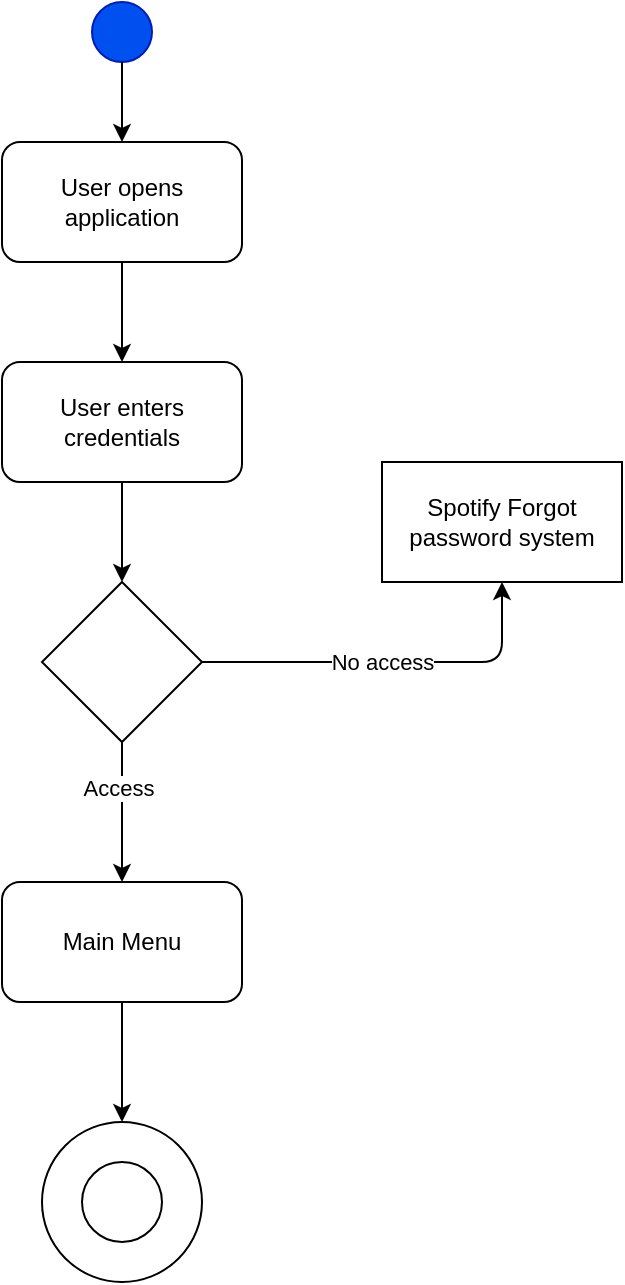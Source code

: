 <mxfile version="13.2.6" type="github"><diagram id="at3Kx5fdGHmCUkmlQL7u" name="Page-1"><mxGraphModel dx="1038" dy="580" grid="1" gridSize="10" guides="1" tooltips="1" connect="1" arrows="1" fold="1" page="1" pageScale="1" pageWidth="850" pageHeight="1100" math="0" shadow="0"><root><mxCell id="0"/><mxCell id="1" parent="0"/><mxCell id="eRXsqMiGnEmRGTgf8g63-19" value="" style="ellipse;whiteSpace=wrap;html=1;aspect=fixed;" vertex="1" parent="1"><mxGeometry x="70" y="630" width="80" height="80" as="geometry"/></mxCell><mxCell id="eRXsqMiGnEmRGTgf8g63-3" value="User opens application" style="rounded=1;whiteSpace=wrap;html=1;" parent="1" vertex="1"><mxGeometry x="50" y="140" width="120" height="60" as="geometry"/></mxCell><mxCell id="eRXsqMiGnEmRGTgf8g63-5" value="" style="ellipse;whiteSpace=wrap;html=1;aspect=fixed;fillColor=#0050ef;strokeColor=#001DBC;fontColor=#ffffff;" parent="1" vertex="1"><mxGeometry x="95" y="70" width="30" height="30" as="geometry"/></mxCell><mxCell id="eRXsqMiGnEmRGTgf8g63-6" value="" style="endArrow=classic;html=1;exitX=0.5;exitY=1;exitDx=0;exitDy=0;" parent="1" source="eRXsqMiGnEmRGTgf8g63-5" target="eRXsqMiGnEmRGTgf8g63-3" edge="1"><mxGeometry width="50" height="50" relative="1" as="geometry"><mxPoint x="200" y="140" as="sourcePoint"/><mxPoint x="250" y="90" as="targetPoint"/></mxGeometry></mxCell><mxCell id="eRXsqMiGnEmRGTgf8g63-7" value="" style="endArrow=classic;html=1;exitX=0.5;exitY=1;exitDx=0;exitDy=0;" parent="1" source="eRXsqMiGnEmRGTgf8g63-3" edge="1"><mxGeometry width="50" height="50" relative="1" as="geometry"><mxPoint x="60" y="300" as="sourcePoint"/><mxPoint x="110" y="250" as="targetPoint"/></mxGeometry></mxCell><mxCell id="eRXsqMiGnEmRGTgf8g63-8" value="User enters credentials" style="rounded=1;whiteSpace=wrap;html=1;" vertex="1" parent="1"><mxGeometry x="50" y="250" width="120" height="60" as="geometry"/></mxCell><mxCell id="eRXsqMiGnEmRGTgf8g63-9" value="" style="rhombus;whiteSpace=wrap;html=1;" vertex="1" parent="1"><mxGeometry x="70" y="360" width="80" height="80" as="geometry"/></mxCell><mxCell id="eRXsqMiGnEmRGTgf8g63-10" value="" style="endArrow=classic;html=1;exitX=0.5;exitY=1;exitDx=0;exitDy=0;entryX=0.5;entryY=0;entryDx=0;entryDy=0;" edge="1" parent="1" source="eRXsqMiGnEmRGTgf8g63-8" target="eRXsqMiGnEmRGTgf8g63-9"><mxGeometry width="50" height="50" relative="1" as="geometry"><mxPoint x="180" y="370" as="sourcePoint"/><mxPoint x="230" y="320" as="targetPoint"/></mxGeometry></mxCell><mxCell id="eRXsqMiGnEmRGTgf8g63-11" value="" style="endArrow=classic;html=1;exitX=1;exitY=0.5;exitDx=0;exitDy=0;entryX=0.5;entryY=1;entryDx=0;entryDy=0;" edge="1" parent="1" source="eRXsqMiGnEmRGTgf8g63-9" target="eRXsqMiGnEmRGTgf8g63-15"><mxGeometry width="50" height="50" relative="1" as="geometry"><mxPoint x="220" y="420" as="sourcePoint"/><mxPoint x="300" y="400" as="targetPoint"/><Array as="points"><mxPoint x="300" y="400"/></Array></mxGeometry></mxCell><mxCell id="eRXsqMiGnEmRGTgf8g63-12" value="No access" style="edgeLabel;html=1;align=center;verticalAlign=middle;resizable=0;points=[];" connectable="0" vertex="1" parent="eRXsqMiGnEmRGTgf8g63-11"><mxGeometry x="0.2" y="1" relative="1" as="geometry"><mxPoint x="-24" y="1" as="offset"/></mxGeometry></mxCell><mxCell id="eRXsqMiGnEmRGTgf8g63-13" value="" style="endArrow=classic;html=1;exitX=0.5;exitY=1;exitDx=0;exitDy=0;" edge="1" parent="1" source="eRXsqMiGnEmRGTgf8g63-9"><mxGeometry width="50" height="50" relative="1" as="geometry"><mxPoint x="110" y="520" as="sourcePoint"/><mxPoint x="110" y="510" as="targetPoint"/></mxGeometry></mxCell><mxCell id="eRXsqMiGnEmRGTgf8g63-14" value="&lt;div&gt;Access&lt;/div&gt;" style="edgeLabel;html=1;align=center;verticalAlign=middle;resizable=0;points=[];" connectable="0" vertex="1" parent="eRXsqMiGnEmRGTgf8g63-13"><mxGeometry x="-0.343" y="-2" relative="1" as="geometry"><mxPoint as="offset"/></mxGeometry></mxCell><mxCell id="eRXsqMiGnEmRGTgf8g63-15" value="Spotify Forgot password system" style="rounded=0;whiteSpace=wrap;html=1;" vertex="1" parent="1"><mxGeometry x="240" y="300" width="120" height="60" as="geometry"/></mxCell><mxCell id="eRXsqMiGnEmRGTgf8g63-16" value="Main Menu" style="rounded=1;whiteSpace=wrap;html=1;" vertex="1" parent="1"><mxGeometry x="50" y="510" width="120" height="60" as="geometry"/></mxCell><mxCell id="eRXsqMiGnEmRGTgf8g63-18" value="" style="ellipse;whiteSpace=wrap;html=1;aspect=fixed;" vertex="1" parent="1"><mxGeometry x="90" y="650" width="40" height="40" as="geometry"/></mxCell><mxCell id="eRXsqMiGnEmRGTgf8g63-20" value="" style="endArrow=classic;html=1;exitX=0.5;exitY=1;exitDx=0;exitDy=0;entryX=0.5;entryY=0;entryDx=0;entryDy=0;" edge="1" parent="1" source="eRXsqMiGnEmRGTgf8g63-16" target="eRXsqMiGnEmRGTgf8g63-19"><mxGeometry width="50" height="50" relative="1" as="geometry"><mxPoint x="20" y="670" as="sourcePoint"/><mxPoint x="110" y="620" as="targetPoint"/></mxGeometry></mxCell></root></mxGraphModel></diagram></mxfile>